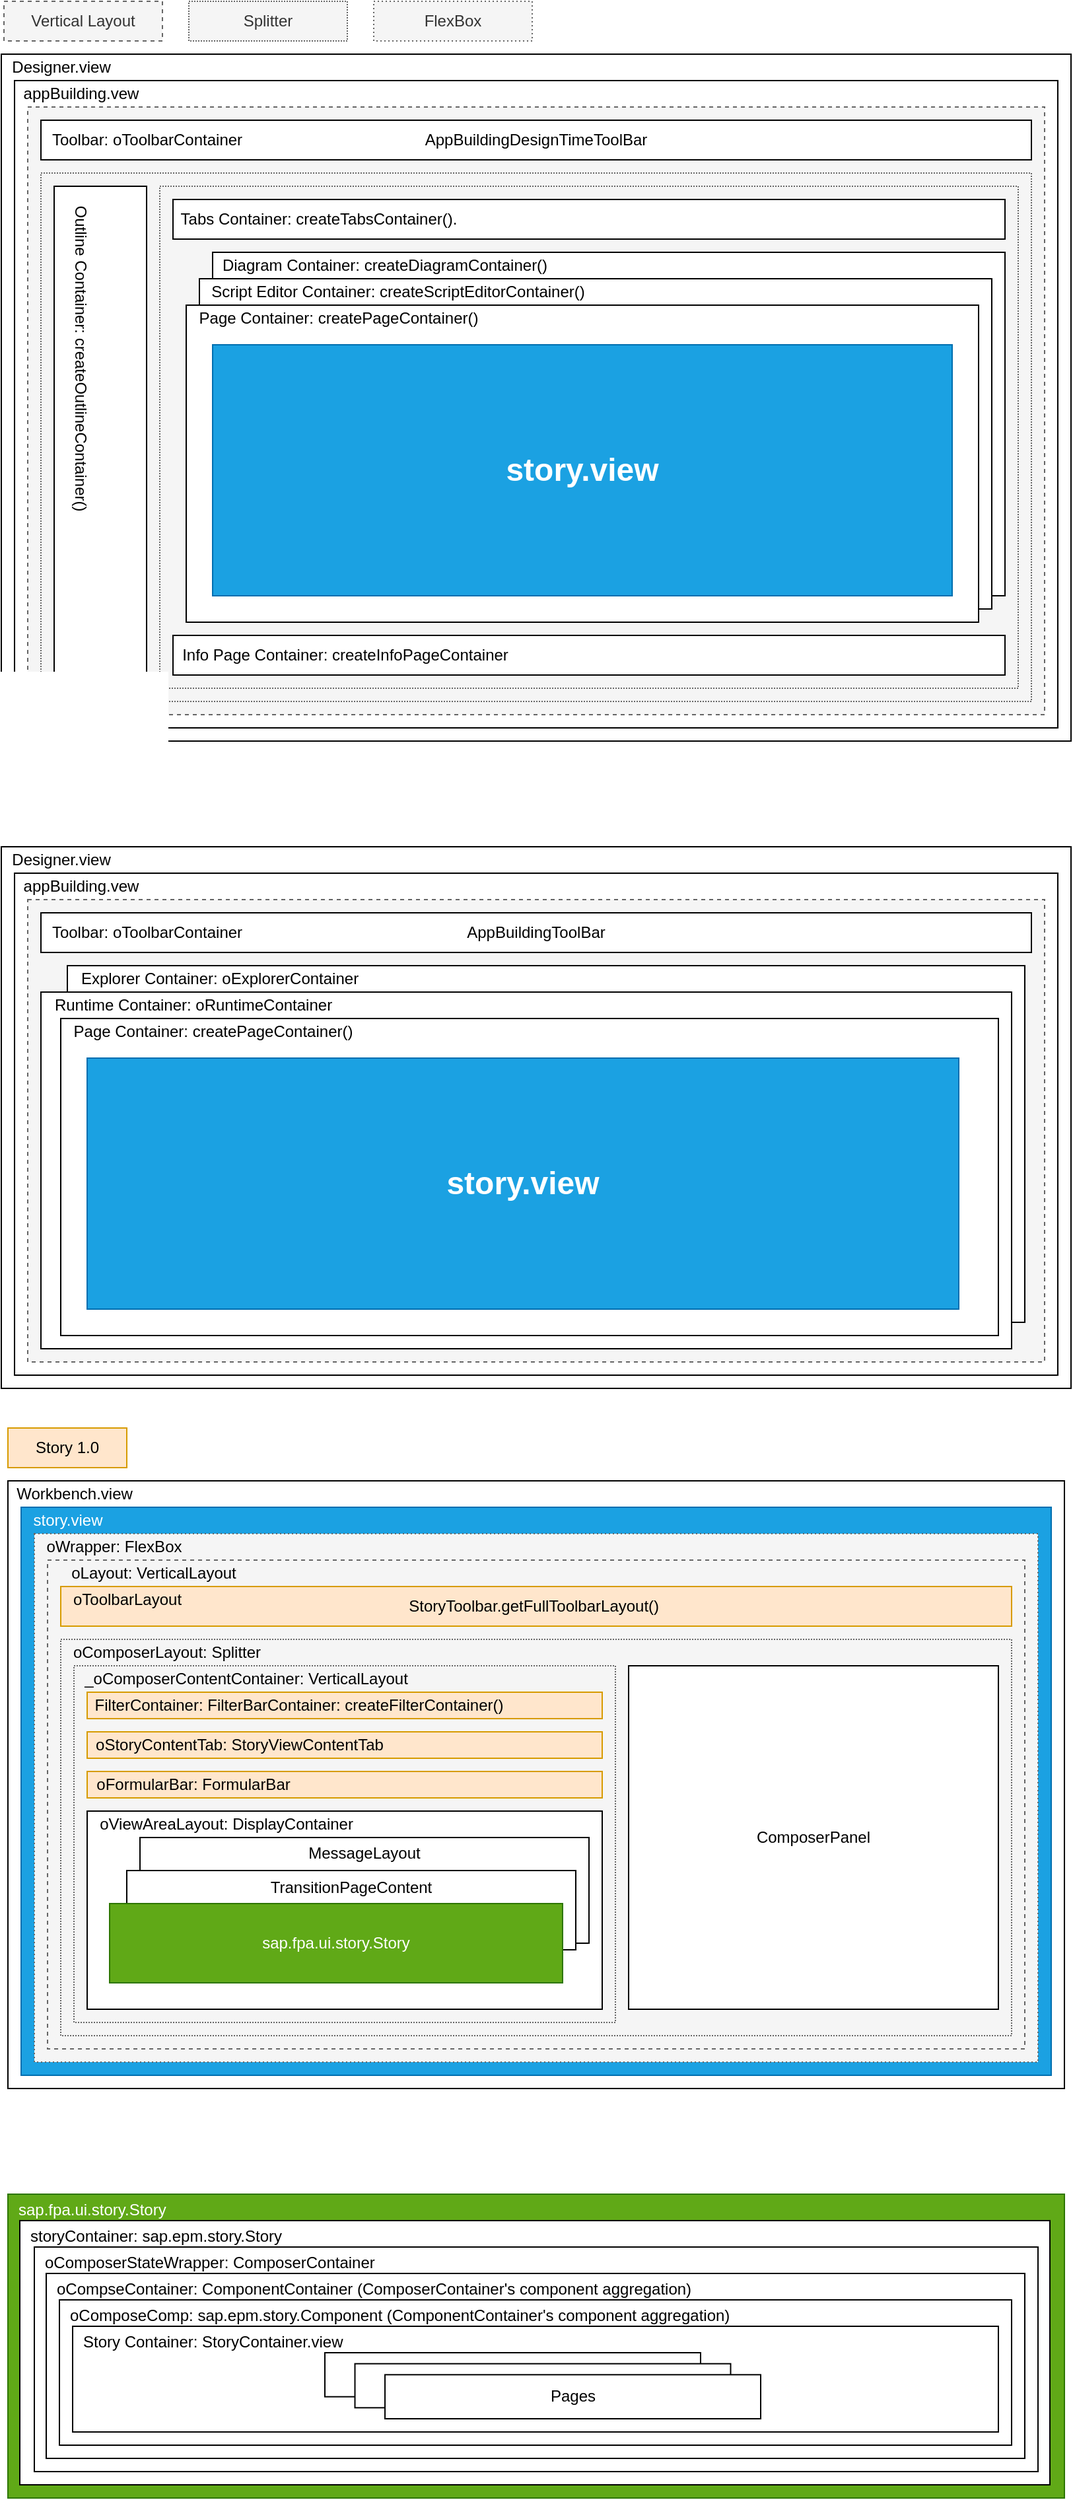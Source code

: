 <mxfile version="16.5.6" type="github">
  <diagram id="AxXM6GgRUO09YLC4cVxi" name="Page-1">
    <mxGraphModel dx="2202" dy="1938" grid="1" gridSize="10" guides="1" tooltips="1" connect="1" arrows="1" fold="1" page="1" pageScale="1" pageWidth="827" pageHeight="1169" math="0" shadow="0">
      <root>
        <mxCell id="0" />
        <mxCell id="1" parent="0" />
        <mxCell id="eWaai_W9yoFiloG1qLoo-25" value="Vertical Layout" style="rounded=0;whiteSpace=wrap;html=1;dashed=1;fillColor=#f5f5f5;strokeColor=#666666;fontColor=#333333;" parent="1" vertex="1">
          <mxGeometry x="-813" y="-1040" width="120" height="30" as="geometry" />
        </mxCell>
        <mxCell id="eWaai_W9yoFiloG1qLoo-26" value="Splitter" style="rounded=0;whiteSpace=wrap;html=1;dashed=1;fillColor=#f5f5f5;strokeColor=#666666;dashPattern=1 1;fontColor=#333333;" parent="1" vertex="1">
          <mxGeometry x="-673" y="-1040" width="120" height="30" as="geometry" />
        </mxCell>
        <mxCell id="eWaai_W9yoFiloG1qLoo-28" value="" style="rounded=0;whiteSpace=wrap;html=1;" parent="1" vertex="1">
          <mxGeometry x="-815" y="-400" width="810" height="410" as="geometry" />
        </mxCell>
        <mxCell id="eWaai_W9yoFiloG1qLoo-29" value="Designer.view" style="text;html=1;resizable=0;autosize=1;align=center;verticalAlign=middle;points=[];fillColor=none;strokeColor=none;rounded=0;" parent="1" vertex="1">
          <mxGeometry x="-815" y="-400" width="90" height="20" as="geometry" />
        </mxCell>
        <mxCell id="eWaai_W9yoFiloG1qLoo-30" value="" style="rounded=0;whiteSpace=wrap;html=1;" parent="1" vertex="1">
          <mxGeometry x="-805" y="-380" width="790" height="380" as="geometry" />
        </mxCell>
        <mxCell id="eWaai_W9yoFiloG1qLoo-31" value="appBuilding.vew" style="text;html=1;resizable=0;autosize=1;align=center;verticalAlign=middle;points=[];fillColor=none;strokeColor=none;rounded=0;" parent="1" vertex="1">
          <mxGeometry x="-805" y="-380" width="100" height="20" as="geometry" />
        </mxCell>
        <mxCell id="eWaai_W9yoFiloG1qLoo-32" value="" style="rounded=0;whiteSpace=wrap;html=1;dashed=1;fillColor=#f5f5f5;strokeColor=#666666;fontColor=#333333;" parent="1" vertex="1">
          <mxGeometry x="-795" y="-360" width="770" height="350" as="geometry" />
        </mxCell>
        <mxCell id="eWaai_W9yoFiloG1qLoo-33" value="AppBuildingToolBar" style="rounded=0;whiteSpace=wrap;html=1;" parent="1" vertex="1">
          <mxGeometry x="-785" y="-350" width="750" height="30" as="geometry" />
        </mxCell>
        <mxCell id="eWaai_W9yoFiloG1qLoo-34" value="Toolbar: oToolbarContainer" style="text;html=1;resizable=0;autosize=1;align=center;verticalAlign=middle;points=[];fillColor=none;strokeColor=none;rounded=0;" parent="1" vertex="1">
          <mxGeometry x="-785" y="-345" width="160" height="20" as="geometry" />
        </mxCell>
        <mxCell id="eWaai_W9yoFiloG1qLoo-41" value="" style="rounded=0;whiteSpace=wrap;html=1;" parent="1" vertex="1">
          <mxGeometry x="-765" y="-310" width="725" height="270" as="geometry" />
        </mxCell>
        <mxCell id="eWaai_W9yoFiloG1qLoo-42" value="Explorer Container: oExplorerContainer" style="text;html=1;resizable=0;autosize=1;align=center;verticalAlign=middle;points=[];fillColor=none;strokeColor=none;rounded=0;" parent="1" vertex="1">
          <mxGeometry x="-765" y="-310" width="230" height="20" as="geometry" />
        </mxCell>
        <mxCell id="eWaai_W9yoFiloG1qLoo-45" value="" style="rounded=0;whiteSpace=wrap;html=1;" parent="1" vertex="1">
          <mxGeometry x="-785" y="-290" width="735" height="270" as="geometry" />
        </mxCell>
        <mxCell id="eWaai_W9yoFiloG1qLoo-46" value="Runtime Container: oRuntimeContainer" style="text;html=1;resizable=0;autosize=1;align=center;verticalAlign=middle;points=[];fillColor=none;strokeColor=none;rounded=0;" parent="1" vertex="1">
          <mxGeometry x="-785" y="-290" width="230" height="20" as="geometry" />
        </mxCell>
        <mxCell id="eWaai_W9yoFiloG1qLoo-50" value="" style="group;fillColor=#0050ef;strokeColor=#001DBC;fontColor=#ffffff;" parent="1" vertex="1" connectable="0">
          <mxGeometry x="-815" y="-1000" width="810" height="520" as="geometry" />
        </mxCell>
        <mxCell id="eWaai_W9yoFiloG1qLoo-3" value="" style="rounded=0;whiteSpace=wrap;html=1;" parent="eWaai_W9yoFiloG1qLoo-50" vertex="1">
          <mxGeometry width="810" height="520" as="geometry" />
        </mxCell>
        <mxCell id="eWaai_W9yoFiloG1qLoo-4" value="Designer.view" style="text;html=1;resizable=0;autosize=1;align=center;verticalAlign=middle;points=[];fillColor=none;strokeColor=none;rounded=0;" parent="eWaai_W9yoFiloG1qLoo-50" vertex="1">
          <mxGeometry width="90" height="20" as="geometry" />
        </mxCell>
        <mxCell id="eWaai_W9yoFiloG1qLoo-5" value="" style="rounded=0;whiteSpace=wrap;html=1;" parent="eWaai_W9yoFiloG1qLoo-50" vertex="1">
          <mxGeometry x="10" y="20" width="790" height="490" as="geometry" />
        </mxCell>
        <mxCell id="eWaai_W9yoFiloG1qLoo-6" value="appBuilding.vew" style="text;html=1;resizable=0;autosize=1;align=center;verticalAlign=middle;points=[];fillColor=none;strokeColor=none;rounded=0;" parent="eWaai_W9yoFiloG1qLoo-50" vertex="1">
          <mxGeometry x="10" y="20" width="100" height="20" as="geometry" />
        </mxCell>
        <mxCell id="eWaai_W9yoFiloG1qLoo-7" value="" style="rounded=0;whiteSpace=wrap;html=1;dashed=1;fillColor=#f5f5f5;strokeColor=#666666;fontColor=#333333;" parent="eWaai_W9yoFiloG1qLoo-50" vertex="1">
          <mxGeometry x="20" y="40" width="770" height="460" as="geometry" />
        </mxCell>
        <mxCell id="eWaai_W9yoFiloG1qLoo-9" value="&lt;span&gt;AppBuildingDesignTimeToolBar&lt;/span&gt;" style="rounded=0;whiteSpace=wrap;html=1;" parent="eWaai_W9yoFiloG1qLoo-50" vertex="1">
          <mxGeometry x="30" y="50" width="750" height="30" as="geometry" />
        </mxCell>
        <mxCell id="eWaai_W9yoFiloG1qLoo-8" value="Toolbar: oToolbarContainer" style="text;html=1;resizable=0;autosize=1;align=center;verticalAlign=middle;points=[];fillColor=none;strokeColor=none;rounded=0;" parent="eWaai_W9yoFiloG1qLoo-50" vertex="1">
          <mxGeometry x="30" y="55" width="160" height="20" as="geometry" />
        </mxCell>
        <mxCell id="eWaai_W9yoFiloG1qLoo-10" value="" style="rounded=0;whiteSpace=wrap;html=1;dashed=1;dashPattern=1 1;fillColor=#f5f5f5;strokeColor=#666666;fontColor=#333333;" parent="eWaai_W9yoFiloG1qLoo-50" vertex="1">
          <mxGeometry x="30" y="90" width="750" height="400" as="geometry" />
        </mxCell>
        <mxCell id="eWaai_W9yoFiloG1qLoo-11" value="" style="rounded=0;whiteSpace=wrap;html=1;" parent="eWaai_W9yoFiloG1qLoo-50" vertex="1">
          <mxGeometry x="40" y="100" width="70" height="380" as="geometry" />
        </mxCell>
        <mxCell id="eWaai_W9yoFiloG1qLoo-12" value="Outline Container: createOutlineContainer()" style="text;html=1;resizable=0;autosize=1;align=center;verticalAlign=middle;points=[];fillColor=none;strokeColor=none;rounded=0;dashed=1;dashPattern=1 1;rotation=90;" parent="eWaai_W9yoFiloG1qLoo-50" vertex="1">
          <mxGeometry x="-65" y="220" width="250" height="20" as="geometry" />
        </mxCell>
        <mxCell id="eWaai_W9yoFiloG1qLoo-13" value="" style="rounded=0;whiteSpace=wrap;html=1;dashed=1;dashPattern=1 1;fillColor=#f5f5f5;strokeColor=#666666;fontColor=#333333;" parent="eWaai_W9yoFiloG1qLoo-50" vertex="1">
          <mxGeometry x="120" y="100" width="650" height="380" as="geometry" />
        </mxCell>
        <mxCell id="eWaai_W9yoFiloG1qLoo-14" value="" style="rounded=0;whiteSpace=wrap;html=1;" parent="eWaai_W9yoFiloG1qLoo-50" vertex="1">
          <mxGeometry x="130" y="110" width="630" height="30" as="geometry" />
        </mxCell>
        <mxCell id="eWaai_W9yoFiloG1qLoo-15" value="Tabs Container: createTabsContainer()." style="text;html=1;resizable=0;autosize=1;align=center;verticalAlign=middle;points=[];fillColor=none;strokeColor=none;rounded=0;" parent="eWaai_W9yoFiloG1qLoo-50" vertex="1">
          <mxGeometry x="130" y="115" width="220" height="20" as="geometry" />
        </mxCell>
        <mxCell id="eWaai_W9yoFiloG1qLoo-16" value="" style="rounded=0;whiteSpace=wrap;html=1;" parent="eWaai_W9yoFiloG1qLoo-50" vertex="1">
          <mxGeometry x="160" y="150" width="600" height="260" as="geometry" />
        </mxCell>
        <mxCell id="eWaai_W9yoFiloG1qLoo-17" value="Diagram Container: createDiagramContainer()" style="text;html=1;resizable=0;autosize=1;align=center;verticalAlign=middle;points=[];fillColor=none;strokeColor=none;rounded=0;" parent="eWaai_W9yoFiloG1qLoo-50" vertex="1">
          <mxGeometry x="160" y="150" width="260" height="20" as="geometry" />
        </mxCell>
        <mxCell id="eWaai_W9yoFiloG1qLoo-18" value="" style="rounded=0;whiteSpace=wrap;html=1;" parent="eWaai_W9yoFiloG1qLoo-50" vertex="1">
          <mxGeometry x="150" y="170" width="600" height="250" as="geometry" />
        </mxCell>
        <mxCell id="eWaai_W9yoFiloG1qLoo-19" value="Script Editor Container: createScriptEditorContainer()" style="text;html=1;resizable=0;autosize=1;align=center;verticalAlign=middle;points=[];fillColor=none;strokeColor=none;rounded=0;" parent="eWaai_W9yoFiloG1qLoo-50" vertex="1">
          <mxGeometry x="150" y="170" width="300" height="20" as="geometry" />
        </mxCell>
        <mxCell id="eWaai_W9yoFiloG1qLoo-20" value="" style="rounded=0;whiteSpace=wrap;html=1;" parent="eWaai_W9yoFiloG1qLoo-50" vertex="1">
          <mxGeometry x="140" y="190" width="600" height="240" as="geometry" />
        </mxCell>
        <mxCell id="eWaai_W9yoFiloG1qLoo-21" value="Page Container: createPageContainer()" style="text;html=1;resizable=0;autosize=1;align=center;verticalAlign=middle;points=[];fillColor=none;strokeColor=none;rounded=0;" parent="eWaai_W9yoFiloG1qLoo-50" vertex="1">
          <mxGeometry x="140" y="190" width="230" height="20" as="geometry" />
        </mxCell>
        <mxCell id="eWaai_W9yoFiloG1qLoo-22" value="" style="rounded=0;whiteSpace=wrap;html=1;" parent="eWaai_W9yoFiloG1qLoo-50" vertex="1">
          <mxGeometry x="130" y="440" width="630" height="30" as="geometry" />
        </mxCell>
        <mxCell id="eWaai_W9yoFiloG1qLoo-23" value="Info Page Container: createInfoPageContainer" style="text;html=1;resizable=0;autosize=1;align=center;verticalAlign=middle;points=[];fillColor=none;strokeColor=none;rounded=0;" parent="eWaai_W9yoFiloG1qLoo-50" vertex="1">
          <mxGeometry x="130" y="445" width="260" height="20" as="geometry" />
        </mxCell>
        <mxCell id="eWaai_W9yoFiloG1qLoo-24" value="&lt;h1&gt;story.view&lt;/h1&gt;" style="rounded=0;whiteSpace=wrap;html=1;fillColor=#1ba1e2;strokeColor=#006EAF;fontColor=#ffffff;" parent="eWaai_W9yoFiloG1qLoo-50" vertex="1">
          <mxGeometry x="160" y="220" width="560" height="190" as="geometry" />
        </mxCell>
        <mxCell id="eWaai_W9yoFiloG1qLoo-51" value="" style="rounded=0;whiteSpace=wrap;html=1;" parent="1" vertex="1">
          <mxGeometry x="-770" y="-270" width="710" height="240" as="geometry" />
        </mxCell>
        <mxCell id="eWaai_W9yoFiloG1qLoo-52" value="Page Container: createPageContainer()" style="text;html=1;resizable=0;autosize=1;align=center;verticalAlign=middle;points=[];fillColor=none;strokeColor=none;rounded=0;" parent="1" vertex="1">
          <mxGeometry x="-770" y="-270" width="230" height="20" as="geometry" />
        </mxCell>
        <mxCell id="eWaai_W9yoFiloG1qLoo-53" value="&lt;h1&gt;story.view&lt;/h1&gt;" style="rounded=0;whiteSpace=wrap;html=1;fillColor=#1ba1e2;strokeColor=#006EAF;fontColor=#ffffff;" parent="1" vertex="1">
          <mxGeometry x="-750" y="-240" width="660" height="190" as="geometry" />
        </mxCell>
        <mxCell id="k0U_fyirmIOrg5pe5Uyk-6" value="" style="group" vertex="1" connectable="0" parent="1">
          <mxGeometry x="-810" y="80" width="800" height="460" as="geometry" />
        </mxCell>
        <mxCell id="k0U_fyirmIOrg5pe5Uyk-1" value="" style="rounded=0;whiteSpace=wrap;html=1;" vertex="1" parent="k0U_fyirmIOrg5pe5Uyk-6">
          <mxGeometry width="800" height="460" as="geometry" />
        </mxCell>
        <mxCell id="k0U_fyirmIOrg5pe5Uyk-2" value="Workbench.view" style="text;html=1;resizable=0;autosize=1;align=center;verticalAlign=middle;points=[];fillColor=none;strokeColor=none;rounded=0;" vertex="1" parent="k0U_fyirmIOrg5pe5Uyk-6">
          <mxGeometry width="100" height="20" as="geometry" />
        </mxCell>
        <mxCell id="k0U_fyirmIOrg5pe5Uyk-8" value="" style="group;fillColor=#1ba1e2;fontColor=#ffffff;strokeColor=#006EAF;" vertex="1" connectable="0" parent="k0U_fyirmIOrg5pe5Uyk-6">
          <mxGeometry x="10" y="20" width="780" height="430" as="geometry" />
        </mxCell>
        <mxCell id="k0U_fyirmIOrg5pe5Uyk-4" value="" style="rounded=0;whiteSpace=wrap;html=1;fillColor=#1ba1e2;strokeColor=#006EAF;fontColor=#ffffff;" vertex="1" parent="k0U_fyirmIOrg5pe5Uyk-8">
          <mxGeometry width="780" height="430" as="geometry" />
        </mxCell>
        <mxCell id="k0U_fyirmIOrg5pe5Uyk-7" value="&lt;font color=&quot;#ffffff&quot;&gt;story.view&lt;/font&gt;" style="text;html=1;resizable=0;autosize=1;align=center;verticalAlign=middle;points=[];fillColor=none;strokeColor=none;rounded=0;" vertex="1" parent="k0U_fyirmIOrg5pe5Uyk-8">
          <mxGeometry width="70" height="20" as="geometry" />
        </mxCell>
        <mxCell id="k0U_fyirmIOrg5pe5Uyk-10" value="" style="rounded=0;whiteSpace=wrap;html=1;fillColor=#f5f5f5;fontColor=#333333;strokeColor=#666666;dashed=1;dashPattern=1 2;" vertex="1" parent="k0U_fyirmIOrg5pe5Uyk-8">
          <mxGeometry x="10" y="20" width="760" height="400" as="geometry" />
        </mxCell>
        <mxCell id="k0U_fyirmIOrg5pe5Uyk-11" value="" style="rounded=0;whiteSpace=wrap;html=1;dashed=1;fillColor=#f5f5f5;strokeColor=#666666;fontColor=#333333;" vertex="1" parent="k0U_fyirmIOrg5pe5Uyk-8">
          <mxGeometry x="20" y="40" width="740" height="370" as="geometry" />
        </mxCell>
        <mxCell id="k0U_fyirmIOrg5pe5Uyk-12" value="oLayout: VerticalLayout" style="text;html=1;resizable=0;autosize=1;align=center;verticalAlign=middle;points=[];fillColor=none;strokeColor=none;rounded=0;dashed=1;dashPattern=1 2;" vertex="1" parent="k0U_fyirmIOrg5pe5Uyk-8">
          <mxGeometry x="30" y="40" width="140" height="20" as="geometry" />
        </mxCell>
        <mxCell id="k0U_fyirmIOrg5pe5Uyk-14" value="oWrapper: FlexBox" style="text;html=1;resizable=0;autosize=1;align=center;verticalAlign=middle;points=[];fillColor=none;strokeColor=none;rounded=0;dashed=1;dashPattern=1 2;" vertex="1" parent="k0U_fyirmIOrg5pe5Uyk-8">
          <mxGeometry x="10" y="20" width="120" height="20" as="geometry" />
        </mxCell>
        <mxCell id="k0U_fyirmIOrg5pe5Uyk-16" value="StoryToolbar.getFullToolbarLayout()&amp;nbsp;" style="rounded=0;whiteSpace=wrap;html=1;fillColor=#ffe6cc;strokeColor=#d79b00;" vertex="1" parent="k0U_fyirmIOrg5pe5Uyk-8">
          <mxGeometry x="30" y="60" width="720" height="30" as="geometry" />
        </mxCell>
        <mxCell id="k0U_fyirmIOrg5pe5Uyk-17" value="oToolbarLayout" style="text;html=1;resizable=0;autosize=1;align=center;verticalAlign=middle;points=[];fillColor=none;strokeColor=none;rounded=0;" vertex="1" parent="k0U_fyirmIOrg5pe5Uyk-8">
          <mxGeometry x="30" y="60" width="100" height="20" as="geometry" />
        </mxCell>
        <mxCell id="k0U_fyirmIOrg5pe5Uyk-21" value="" style="group" vertex="1" connectable="0" parent="k0U_fyirmIOrg5pe5Uyk-8">
          <mxGeometry x="30" y="100" width="720" height="300" as="geometry" />
        </mxCell>
        <mxCell id="k0U_fyirmIOrg5pe5Uyk-18" value="" style="rounded=0;whiteSpace=wrap;html=1;dashed=1;fillColor=#f5f5f5;strokeColor=#666666;dashPattern=1 1;fontColor=#333333;" vertex="1" parent="k0U_fyirmIOrg5pe5Uyk-21">
          <mxGeometry width="720" height="300" as="geometry" />
        </mxCell>
        <mxCell id="k0U_fyirmIOrg5pe5Uyk-19" value="oComposerLayout: Splitter" style="text;html=1;resizable=0;autosize=1;align=center;verticalAlign=middle;points=[];fillColor=none;strokeColor=none;rounded=0;" vertex="1" parent="k0U_fyirmIOrg5pe5Uyk-21">
          <mxGeometry width="160" height="20" as="geometry" />
        </mxCell>
        <mxCell id="k0U_fyirmIOrg5pe5Uyk-41" value="ComposerPanel" style="rounded=0;whiteSpace=wrap;html=1;" vertex="1" parent="k0U_fyirmIOrg5pe5Uyk-21">
          <mxGeometry x="430" y="20" width="280" height="260" as="geometry" />
        </mxCell>
        <mxCell id="k0U_fyirmIOrg5pe5Uyk-9" value="FlexBox" style="rounded=0;whiteSpace=wrap;html=1;fillColor=#f5f5f5;fontColor=#333333;strokeColor=#666666;dashed=1;dashPattern=1 2;" vertex="1" parent="1">
          <mxGeometry x="-533" y="-1040" width="120" height="30" as="geometry" />
        </mxCell>
        <mxCell id="k0U_fyirmIOrg5pe5Uyk-22" value="" style="group;verticalAlign=middle;" vertex="1" connectable="0" parent="1">
          <mxGeometry x="-760" y="220" width="410" height="270" as="geometry" />
        </mxCell>
        <mxCell id="k0U_fyirmIOrg5pe5Uyk-23" value="" style="rounded=0;whiteSpace=wrap;html=1;dashed=1;fillColor=#f5f5f5;strokeColor=#666666;dashPattern=1 1;fontColor=#333333;" vertex="1" parent="k0U_fyirmIOrg5pe5Uyk-22">
          <mxGeometry width="410" height="270" as="geometry" />
        </mxCell>
        <mxCell id="k0U_fyirmIOrg5pe5Uyk-24" value="_oComposerContentContainer: VerticalLayout" style="text;html=1;resizable=0;autosize=1;align=center;verticalAlign=middle;points=[];fillColor=none;strokeColor=none;rounded=0;" vertex="1" parent="k0U_fyirmIOrg5pe5Uyk-22">
          <mxGeometry width="260" height="20" as="geometry" />
        </mxCell>
        <mxCell id="k0U_fyirmIOrg5pe5Uyk-29" value="" style="group;fillColor=#ffe6cc;strokeColor=#d79b00;" vertex="1" connectable="0" parent="k0U_fyirmIOrg5pe5Uyk-22">
          <mxGeometry x="10" y="50" width="390" height="20" as="geometry" />
        </mxCell>
        <mxCell id="k0U_fyirmIOrg5pe5Uyk-30" value="" style="rounded=0;whiteSpace=wrap;html=1;fillColor=#ffe6cc;strokeColor=#d79b00;" vertex="1" parent="k0U_fyirmIOrg5pe5Uyk-29">
          <mxGeometry width="390" height="20" as="geometry" />
        </mxCell>
        <mxCell id="k0U_fyirmIOrg5pe5Uyk-31" value="oStoryContentTab: StoryViewContentTab" style="text;html=1;resizable=0;autosize=1;align=center;verticalAlign=middle;points=[];fillColor=none;strokeColor=none;rounded=0;" vertex="1" parent="k0U_fyirmIOrg5pe5Uyk-29">
          <mxGeometry width="230" height="20" as="geometry" />
        </mxCell>
        <mxCell id="k0U_fyirmIOrg5pe5Uyk-35" value="" style="rounded=0;whiteSpace=wrap;html=1;" vertex="1" parent="k0U_fyirmIOrg5pe5Uyk-22">
          <mxGeometry x="10" y="110" width="390" height="150" as="geometry" />
        </mxCell>
        <mxCell id="k0U_fyirmIOrg5pe5Uyk-36" value="oViewAreaLayout: DisplayContainer" style="text;html=1;resizable=0;autosize=1;align=center;verticalAlign=middle;points=[];fillColor=none;strokeColor=none;rounded=0;" vertex="1" parent="k0U_fyirmIOrg5pe5Uyk-22">
          <mxGeometry x="10" y="110" width="210" height="20" as="geometry" />
        </mxCell>
        <mxCell id="k0U_fyirmIOrg5pe5Uyk-38" value="MessageLayout" style="rounded=0;whiteSpace=wrap;html=1;verticalAlign=top;spacing=0;" vertex="1" parent="k0U_fyirmIOrg5pe5Uyk-22">
          <mxGeometry x="50" y="130" width="340" height="80" as="geometry" />
        </mxCell>
        <mxCell id="k0U_fyirmIOrg5pe5Uyk-39" value="TransitionPageContent" style="rounded=0;whiteSpace=wrap;html=1;verticalAlign=top;spacing=1;" vertex="1" parent="k0U_fyirmIOrg5pe5Uyk-22">
          <mxGeometry x="40" y="155" width="340" height="60" as="geometry" />
        </mxCell>
        <mxCell id="k0U_fyirmIOrg5pe5Uyk-40" value="sap.fpa.ui.story.Story" style="rounded=0;whiteSpace=wrap;html=1;verticalAlign=middle;spacing=1;fillColor=#60a917;strokeColor=#2D7600;fontColor=#ffffff;" vertex="1" parent="k0U_fyirmIOrg5pe5Uyk-22">
          <mxGeometry x="27" y="180" width="343" height="60" as="geometry" />
        </mxCell>
        <mxCell id="k0U_fyirmIOrg5pe5Uyk-28" value="" style="group;fillColor=#ffe6cc;strokeColor=#d79b00;" vertex="1" connectable="0" parent="1">
          <mxGeometry x="-750" y="240" width="390" height="20" as="geometry" />
        </mxCell>
        <mxCell id="k0U_fyirmIOrg5pe5Uyk-26" value="" style="rounded=0;whiteSpace=wrap;html=1;fillColor=#ffe6cc;strokeColor=#d79b00;" vertex="1" parent="k0U_fyirmIOrg5pe5Uyk-28">
          <mxGeometry width="390" height="20" as="geometry" />
        </mxCell>
        <mxCell id="k0U_fyirmIOrg5pe5Uyk-27" value="FilterContainer: FilterBarContainer: createFilterContainer()" style="text;html=1;resizable=0;autosize=1;align=center;verticalAlign=middle;points=[];fillColor=none;strokeColor=none;rounded=0;" vertex="1" parent="k0U_fyirmIOrg5pe5Uyk-28">
          <mxGeometry width="320" height="20" as="geometry" />
        </mxCell>
        <mxCell id="k0U_fyirmIOrg5pe5Uyk-32" value="" style="group" vertex="1" connectable="0" parent="1">
          <mxGeometry x="-750" y="300" width="390" height="20" as="geometry" />
        </mxCell>
        <mxCell id="k0U_fyirmIOrg5pe5Uyk-33" value="" style="rounded=0;whiteSpace=wrap;html=1;fillColor=#ffe6cc;strokeColor=#d79b00;" vertex="1" parent="k0U_fyirmIOrg5pe5Uyk-32">
          <mxGeometry width="390" height="20" as="geometry" />
        </mxCell>
        <mxCell id="k0U_fyirmIOrg5pe5Uyk-34" value="oFormularBar: FormularBar" style="text;html=1;resizable=0;autosize=1;align=center;verticalAlign=middle;points=[];fillColor=none;strokeColor=none;rounded=0;" vertex="1" parent="k0U_fyirmIOrg5pe5Uyk-32">
          <mxGeometry width="160" height="20" as="geometry" />
        </mxCell>
        <mxCell id="k0U_fyirmIOrg5pe5Uyk-42" value="sap.fpa.ui.story.Story" style="rounded=0;whiteSpace=wrap;html=1;verticalAlign=top;spacing=0;fillColor=#60a917;strokeColor=#2D7600;align=left;spacingLeft=8;fontColor=#ffffff;" vertex="1" parent="1">
          <mxGeometry x="-810" y="620" width="800" height="230" as="geometry" />
        </mxCell>
        <mxCell id="k0U_fyirmIOrg5pe5Uyk-43" value="storyContainer: sap.epm.story.Story&amp;nbsp;" style="rounded=0;whiteSpace=wrap;html=1;verticalAlign=top;align=left;spacing=0;spacingLeft=8;" vertex="1" parent="1">
          <mxGeometry x="-801" y="640" width="780" height="200" as="geometry" />
        </mxCell>
        <mxCell id="k0U_fyirmIOrg5pe5Uyk-45" value="oComposerStateWrapper: ComposerContainer" style="rounded=0;whiteSpace=wrap;html=1;verticalAlign=top;align=left;spacing=0;spacingLeft=8;" vertex="1" parent="1">
          <mxGeometry x="-790" y="660" width="760" height="170" as="geometry" />
        </mxCell>
        <mxCell id="k0U_fyirmIOrg5pe5Uyk-46" value="oCompseContainer: ComponentContainer (ComposerContainer&#39;s component aggregation)" style="rounded=0;whiteSpace=wrap;html=1;verticalAlign=top;align=left;spacing=0;spacingLeft=8;" vertex="1" parent="1">
          <mxGeometry x="-781" y="680" width="741" height="140" as="geometry" />
        </mxCell>
        <mxCell id="k0U_fyirmIOrg5pe5Uyk-48" value="oComposeComp: sap.epm.story.Component (ComponentContainer&#39;s component aggregation)" style="rounded=0;whiteSpace=wrap;html=1;verticalAlign=top;align=left;spacing=0;spacingLeft=8;" vertex="1" parent="1">
          <mxGeometry x="-771" y="700" width="721" height="110" as="geometry" />
        </mxCell>
        <mxCell id="k0U_fyirmIOrg5pe5Uyk-49" value="Story Container: StoryContainer.view" style="rounded=0;whiteSpace=wrap;html=1;verticalAlign=top;align=left;spacing=0;spacingLeft=8;" vertex="1" parent="1">
          <mxGeometry x="-761" y="720" width="701" height="80" as="geometry" />
        </mxCell>
        <mxCell id="k0U_fyirmIOrg5pe5Uyk-53" value="" style="group" vertex="1" connectable="0" parent="1">
          <mxGeometry x="-570" y="740" width="330" height="50" as="geometry" />
        </mxCell>
        <mxCell id="k0U_fyirmIOrg5pe5Uyk-50" value="" style="rounded=0;whiteSpace=wrap;html=1;" vertex="1" parent="k0U_fyirmIOrg5pe5Uyk-53">
          <mxGeometry width="284.483" height="33.333" as="geometry" />
        </mxCell>
        <mxCell id="k0U_fyirmIOrg5pe5Uyk-51" value="" style="rounded=0;whiteSpace=wrap;html=1;" vertex="1" parent="k0U_fyirmIOrg5pe5Uyk-53">
          <mxGeometry x="22.759" y="8.333" width="284.483" height="33.333" as="geometry" />
        </mxCell>
        <mxCell id="k0U_fyirmIOrg5pe5Uyk-52" value="Pages" style="rounded=0;whiteSpace=wrap;html=1;" vertex="1" parent="k0U_fyirmIOrg5pe5Uyk-53">
          <mxGeometry x="45.517" y="16.667" width="284.483" height="33.333" as="geometry" />
        </mxCell>
        <mxCell id="k0U_fyirmIOrg5pe5Uyk-54" value="Story 1.0" style="rounded=0;whiteSpace=wrap;html=1;fillColor=#ffe6cc;strokeColor=#d79b00;" vertex="1" parent="1">
          <mxGeometry x="-810" y="40" width="90" height="30" as="geometry" />
        </mxCell>
      </root>
    </mxGraphModel>
  </diagram>
</mxfile>
